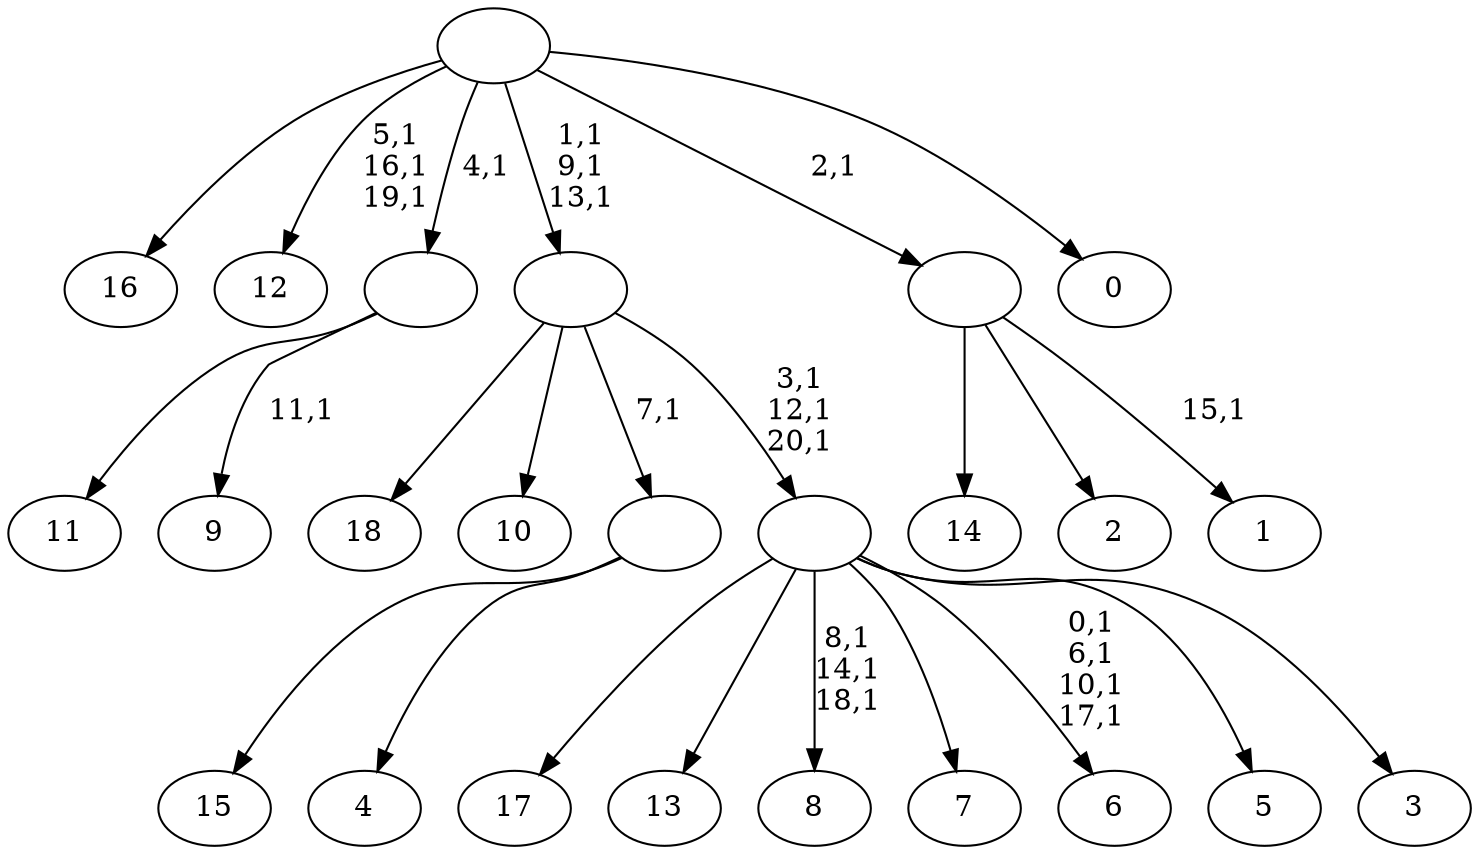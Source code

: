 digraph T {
	40 [label="18"]
	39 [label="17"]
	38 [label="16"]
	37 [label="15"]
	36 [label="14"]
	35 [label="13"]
	34 [label="12"]
	30 [label="11"]
	29 [label="10"]
	28 [label="9"]
	26 [label=""]
	25 [label="8"]
	21 [label="7"]
	20 [label="6"]
	15 [label="5"]
	14 [label="4"]
	13 [label=""]
	12 [label="3"]
	11 [label=""]
	8 [label=""]
	5 [label="2"]
	4 [label="1"]
	2 [label=""]
	1 [label="0"]
	0 [label=""]
	26 -> 28 [label="11,1"]
	26 -> 30 [label=""]
	13 -> 37 [label=""]
	13 -> 14 [label=""]
	11 -> 20 [label="0,1\n6,1\n10,1\n17,1"]
	11 -> 25 [label="8,1\n14,1\n18,1"]
	11 -> 39 [label=""]
	11 -> 35 [label=""]
	11 -> 21 [label=""]
	11 -> 15 [label=""]
	11 -> 12 [label=""]
	8 -> 11 [label="3,1\n12,1\n20,1"]
	8 -> 40 [label=""]
	8 -> 29 [label=""]
	8 -> 13 [label="7,1"]
	2 -> 4 [label="15,1"]
	2 -> 36 [label=""]
	2 -> 5 [label=""]
	0 -> 8 [label="1,1\n9,1\n13,1"]
	0 -> 34 [label="5,1\n16,1\n19,1"]
	0 -> 38 [label=""]
	0 -> 26 [label="4,1"]
	0 -> 2 [label="2,1"]
	0 -> 1 [label=""]
}
